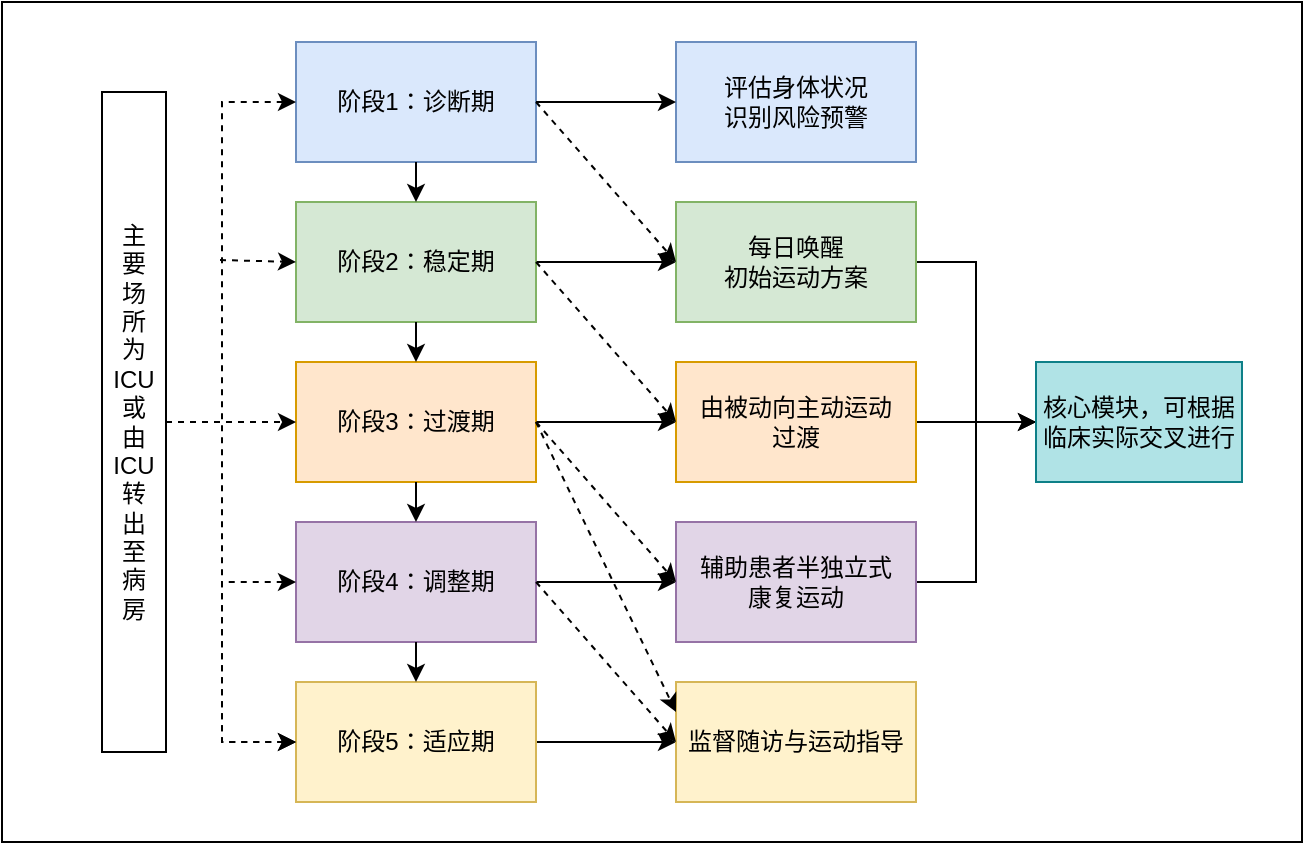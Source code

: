 <mxfile version="24.7.3" type="github">
  <diagram name="第 1 页" id="PPEabPkaA1npSvMyRoS8">
    <mxGraphModel dx="954" dy="606" grid="1" gridSize="10" guides="1" tooltips="1" connect="1" arrows="1" fold="1" page="1" pageScale="1" pageWidth="827" pageHeight="1169" math="0" shadow="0">
      <root>
        <mxCell id="0" />
        <mxCell id="1" parent="0" />
        <mxCell id="jnICCKzdoQ52eEPVMCQ--38" value="" style="rounded=0;whiteSpace=wrap;html=1;" vertex="1" parent="1">
          <mxGeometry x="30" y="50" width="650" height="420" as="geometry" />
        </mxCell>
        <mxCell id="jnICCKzdoQ52eEPVMCQ--12" style="edgeStyle=orthogonalEdgeStyle;rounded=0;orthogonalLoop=1;jettySize=auto;html=1;exitX=1;exitY=0.5;exitDx=0;exitDy=0;entryX=0;entryY=0.5;entryDx=0;entryDy=0;" edge="1" parent="1" source="jnICCKzdoQ52eEPVMCQ--1" target="jnICCKzdoQ52eEPVMCQ--7">
          <mxGeometry relative="1" as="geometry" />
        </mxCell>
        <mxCell id="jnICCKzdoQ52eEPVMCQ--1" value="阶段2：稳定期" style="rounded=0;whiteSpace=wrap;html=1;fillColor=#d5e8d4;strokeColor=#82b366;" vertex="1" parent="1">
          <mxGeometry x="177" y="150" width="120" height="60" as="geometry" />
        </mxCell>
        <mxCell id="jnICCKzdoQ52eEPVMCQ--2" value="阶段1：诊断期" style="rounded=0;whiteSpace=wrap;html=1;fillColor=#dae8fc;strokeColor=#6c8ebf;" vertex="1" parent="1">
          <mxGeometry x="177" y="70" width="120" height="60" as="geometry" />
        </mxCell>
        <mxCell id="jnICCKzdoQ52eEPVMCQ--13" value="" style="edgeStyle=orthogonalEdgeStyle;rounded=0;orthogonalLoop=1;jettySize=auto;html=1;" edge="1" parent="1" source="jnICCKzdoQ52eEPVMCQ--3" target="jnICCKzdoQ52eEPVMCQ--8">
          <mxGeometry relative="1" as="geometry" />
        </mxCell>
        <mxCell id="jnICCKzdoQ52eEPVMCQ--3" value="阶段3：过渡期" style="rounded=0;whiteSpace=wrap;html=1;fillColor=#ffe6cc;strokeColor=#d79b00;" vertex="1" parent="1">
          <mxGeometry x="177" y="230" width="120" height="60" as="geometry" />
        </mxCell>
        <mxCell id="jnICCKzdoQ52eEPVMCQ--17" style="edgeStyle=orthogonalEdgeStyle;rounded=0;orthogonalLoop=1;jettySize=auto;html=1;entryX=0;entryY=0.5;entryDx=0;entryDy=0;exitX=1;exitY=0.5;exitDx=0;exitDy=0;" edge="1" parent="1" source="jnICCKzdoQ52eEPVMCQ--4" target="jnICCKzdoQ52eEPVMCQ--9">
          <mxGeometry relative="1" as="geometry">
            <mxPoint x="327" y="410" as="sourcePoint" />
          </mxGeometry>
        </mxCell>
        <mxCell id="jnICCKzdoQ52eEPVMCQ--4" value="阶段4：调整期" style="rounded=0;whiteSpace=wrap;html=1;fillColor=#e1d5e7;strokeColor=#9673a6;" vertex="1" parent="1">
          <mxGeometry x="177" y="310" width="120" height="60" as="geometry" />
        </mxCell>
        <mxCell id="jnICCKzdoQ52eEPVMCQ--19" style="edgeStyle=orthogonalEdgeStyle;rounded=0;orthogonalLoop=1;jettySize=auto;html=1;exitX=1;exitY=0.5;exitDx=0;exitDy=0;" edge="1" parent="1" source="jnICCKzdoQ52eEPVMCQ--5">
          <mxGeometry relative="1" as="geometry">
            <mxPoint x="367" y="420" as="targetPoint" />
          </mxGeometry>
        </mxCell>
        <mxCell id="jnICCKzdoQ52eEPVMCQ--5" value="阶段5：适应期" style="rounded=0;whiteSpace=wrap;html=1;fillColor=#fff2cc;strokeColor=#d6b656;" vertex="1" parent="1">
          <mxGeometry x="177" y="390" width="120" height="60" as="geometry" />
        </mxCell>
        <mxCell id="jnICCKzdoQ52eEPVMCQ--6" value="评估身体状况&lt;div&gt;识别风险预警&lt;/div&gt;" style="rounded=0;whiteSpace=wrap;html=1;fillColor=#dae8fc;strokeColor=#6c8ebf;" vertex="1" parent="1">
          <mxGeometry x="367" y="70" width="120" height="60" as="geometry" />
        </mxCell>
        <mxCell id="jnICCKzdoQ52eEPVMCQ--29" style="edgeStyle=orthogonalEdgeStyle;rounded=0;orthogonalLoop=1;jettySize=auto;html=1;exitX=1;exitY=0.5;exitDx=0;exitDy=0;entryX=0;entryY=0.5;entryDx=0;entryDy=0;" edge="1" parent="1" source="jnICCKzdoQ52eEPVMCQ--7" target="jnICCKzdoQ52eEPVMCQ--28">
          <mxGeometry relative="1" as="geometry" />
        </mxCell>
        <mxCell id="jnICCKzdoQ52eEPVMCQ--7" value="每日唤醒&lt;div&gt;初始运动方案&lt;/div&gt;" style="rounded=0;whiteSpace=wrap;html=1;fillColor=#d5e8d4;strokeColor=#82b366;" vertex="1" parent="1">
          <mxGeometry x="367" y="150" width="120" height="60" as="geometry" />
        </mxCell>
        <mxCell id="jnICCKzdoQ52eEPVMCQ--32" style="edgeStyle=orthogonalEdgeStyle;rounded=0;orthogonalLoop=1;jettySize=auto;html=1;exitX=1;exitY=0.5;exitDx=0;exitDy=0;" edge="1" parent="1" source="jnICCKzdoQ52eEPVMCQ--8">
          <mxGeometry relative="1" as="geometry">
            <mxPoint x="567" y="260" as="targetPoint" />
          </mxGeometry>
        </mxCell>
        <mxCell id="jnICCKzdoQ52eEPVMCQ--8" value="由被动向主动运动&lt;div&gt;过渡&lt;/div&gt;" style="rounded=0;whiteSpace=wrap;html=1;fillColor=#ffe6cc;strokeColor=#d79b00;" vertex="1" parent="1">
          <mxGeometry x="367" y="230" width="120" height="60" as="geometry" />
        </mxCell>
        <mxCell id="jnICCKzdoQ52eEPVMCQ--31" style="edgeStyle=orthogonalEdgeStyle;rounded=0;orthogonalLoop=1;jettySize=auto;html=1;exitX=1;exitY=0.5;exitDx=0;exitDy=0;entryX=0;entryY=0.5;entryDx=0;entryDy=0;" edge="1" parent="1" source="jnICCKzdoQ52eEPVMCQ--9" target="jnICCKzdoQ52eEPVMCQ--28">
          <mxGeometry relative="1" as="geometry" />
        </mxCell>
        <mxCell id="jnICCKzdoQ52eEPVMCQ--9" value="辅助患者半独立式&lt;div&gt;康复运动&lt;/div&gt;" style="rounded=0;whiteSpace=wrap;html=1;fillColor=#e1d5e7;strokeColor=#9673a6;" vertex="1" parent="1">
          <mxGeometry x="367" y="310" width="120" height="60" as="geometry" />
        </mxCell>
        <mxCell id="jnICCKzdoQ52eEPVMCQ--10" value="监督随访与运动指导" style="rounded=0;whiteSpace=wrap;html=1;fillColor=#fff2cc;strokeColor=#d6b656;" vertex="1" parent="1">
          <mxGeometry x="367" y="390" width="120" height="60" as="geometry" />
        </mxCell>
        <mxCell id="jnICCKzdoQ52eEPVMCQ--11" value="" style="endArrow=classic;html=1;rounded=0;exitX=1;exitY=0.5;exitDx=0;exitDy=0;entryX=0;entryY=0.5;entryDx=0;entryDy=0;" edge="1" parent="1" source="jnICCKzdoQ52eEPVMCQ--2" target="jnICCKzdoQ52eEPVMCQ--6">
          <mxGeometry width="50" height="50" relative="1" as="geometry">
            <mxPoint x="357" y="300" as="sourcePoint" />
            <mxPoint x="407" y="250" as="targetPoint" />
          </mxGeometry>
        </mxCell>
        <mxCell id="jnICCKzdoQ52eEPVMCQ--15" value="" style="endArrow=classic;html=1;rounded=0;entryX=0;entryY=0.5;entryDx=0;entryDy=0;exitX=1;exitY=0.5;exitDx=0;exitDy=0;dashed=1;" edge="1" parent="1" source="jnICCKzdoQ52eEPVMCQ--3" target="jnICCKzdoQ52eEPVMCQ--9">
          <mxGeometry width="50" height="50" relative="1" as="geometry">
            <mxPoint x="357" y="300" as="sourcePoint" />
            <mxPoint x="407" y="250" as="targetPoint" />
          </mxGeometry>
        </mxCell>
        <mxCell id="jnICCKzdoQ52eEPVMCQ--16" value="" style="endArrow=classic;html=1;rounded=0;entryX=0;entryY=0.25;entryDx=0;entryDy=0;dashed=1;" edge="1" parent="1" target="jnICCKzdoQ52eEPVMCQ--10">
          <mxGeometry width="50" height="50" relative="1" as="geometry">
            <mxPoint x="297" y="260" as="sourcePoint" />
            <mxPoint x="407" y="250" as="targetPoint" />
          </mxGeometry>
        </mxCell>
        <mxCell id="jnICCKzdoQ52eEPVMCQ--18" value="" style="endArrow=classic;html=1;rounded=0;exitX=1;exitY=0.5;exitDx=0;exitDy=0;entryX=0;entryY=0.5;entryDx=0;entryDy=0;dashed=1;" edge="1" parent="1" source="jnICCKzdoQ52eEPVMCQ--4" target="jnICCKzdoQ52eEPVMCQ--10">
          <mxGeometry width="50" height="50" relative="1" as="geometry">
            <mxPoint x="357" y="300" as="sourcePoint" />
            <mxPoint x="407" y="250" as="targetPoint" />
          </mxGeometry>
        </mxCell>
        <mxCell id="jnICCKzdoQ52eEPVMCQ--20" value="" style="endArrow=classic;html=1;rounded=0;exitX=0.5;exitY=1;exitDx=0;exitDy=0;entryX=0.5;entryY=0;entryDx=0;entryDy=0;" edge="1" parent="1" source="jnICCKzdoQ52eEPVMCQ--2" target="jnICCKzdoQ52eEPVMCQ--1">
          <mxGeometry width="50" height="50" relative="1" as="geometry">
            <mxPoint x="357" y="300" as="sourcePoint" />
            <mxPoint x="407" y="250" as="targetPoint" />
          </mxGeometry>
        </mxCell>
        <mxCell id="jnICCKzdoQ52eEPVMCQ--21" value="" style="endArrow=classic;html=1;rounded=0;exitX=0.5;exitY=1;exitDx=0;exitDy=0;entryX=0.5;entryY=0;entryDx=0;entryDy=0;" edge="1" parent="1" source="jnICCKzdoQ52eEPVMCQ--1" target="jnICCKzdoQ52eEPVMCQ--3">
          <mxGeometry width="50" height="50" relative="1" as="geometry">
            <mxPoint x="247" y="140" as="sourcePoint" />
            <mxPoint x="247" y="160" as="targetPoint" />
          </mxGeometry>
        </mxCell>
        <mxCell id="jnICCKzdoQ52eEPVMCQ--23" value="" style="endArrow=classic;html=1;rounded=0;exitX=1;exitY=0.5;exitDx=0;exitDy=0;entryX=0;entryY=0.5;entryDx=0;entryDy=0;dashed=1;" edge="1" parent="1" source="jnICCKzdoQ52eEPVMCQ--1" target="jnICCKzdoQ52eEPVMCQ--8">
          <mxGeometry width="50" height="50" relative="1" as="geometry">
            <mxPoint x="357" y="300" as="sourcePoint" />
            <mxPoint x="407" y="250" as="targetPoint" />
          </mxGeometry>
        </mxCell>
        <mxCell id="jnICCKzdoQ52eEPVMCQ--25" value="" style="endArrow=classic;html=1;rounded=0;exitX=0.5;exitY=1;exitDx=0;exitDy=0;entryX=0.5;entryY=0;entryDx=0;entryDy=0;" edge="1" parent="1" source="jnICCKzdoQ52eEPVMCQ--3" target="jnICCKzdoQ52eEPVMCQ--4">
          <mxGeometry width="50" height="50" relative="1" as="geometry">
            <mxPoint x="357" y="300" as="sourcePoint" />
            <mxPoint x="407" y="250" as="targetPoint" />
          </mxGeometry>
        </mxCell>
        <mxCell id="jnICCKzdoQ52eEPVMCQ--26" value="" style="endArrow=classic;html=1;rounded=0;exitX=0.5;exitY=1;exitDx=0;exitDy=0;" edge="1" parent="1" source="jnICCKzdoQ52eEPVMCQ--4" target="jnICCKzdoQ52eEPVMCQ--5">
          <mxGeometry width="50" height="50" relative="1" as="geometry">
            <mxPoint x="357" y="300" as="sourcePoint" />
            <mxPoint x="407" y="250" as="targetPoint" />
          </mxGeometry>
        </mxCell>
        <mxCell id="jnICCKzdoQ52eEPVMCQ--27" value="" style="endArrow=classic;html=1;rounded=0;exitX=1;exitY=0.5;exitDx=0;exitDy=0;entryX=0;entryY=0.5;entryDx=0;entryDy=0;dashed=1;" edge="1" parent="1" source="jnICCKzdoQ52eEPVMCQ--2" target="jnICCKzdoQ52eEPVMCQ--7">
          <mxGeometry width="50" height="50" relative="1" as="geometry">
            <mxPoint x="357" y="300" as="sourcePoint" />
            <mxPoint x="407" y="250" as="targetPoint" />
          </mxGeometry>
        </mxCell>
        <mxCell id="jnICCKzdoQ52eEPVMCQ--28" value="核心模块，可根据临床实际交叉进行" style="rounded=0;whiteSpace=wrap;html=1;fillColor=#b0e3e6;strokeColor=#0e8088;" vertex="1" parent="1">
          <mxGeometry x="547" y="230" width="103" height="60" as="geometry" />
        </mxCell>
        <mxCell id="jnICCKzdoQ52eEPVMCQ--33" value="" style="endArrow=classic;startArrow=classic;html=1;rounded=0;exitX=0;exitY=0.5;exitDx=0;exitDy=0;entryX=0;entryY=0.5;entryDx=0;entryDy=0;dashed=1;" edge="1" parent="1" source="jnICCKzdoQ52eEPVMCQ--5" target="jnICCKzdoQ52eEPVMCQ--2">
          <mxGeometry width="50" height="50" relative="1" as="geometry">
            <mxPoint x="270" y="300" as="sourcePoint" />
            <mxPoint x="170" y="100" as="targetPoint" />
            <Array as="points">
              <mxPoint x="140" y="420" />
              <mxPoint x="140" y="100" />
            </Array>
          </mxGeometry>
        </mxCell>
        <mxCell id="jnICCKzdoQ52eEPVMCQ--34" value="" style="endArrow=classic;startArrow=classic;html=1;rounded=0;exitX=0;exitY=0.5;exitDx=0;exitDy=0;entryX=0;entryY=0.5;entryDx=0;entryDy=0;dashed=1;" edge="1" parent="1" source="jnICCKzdoQ52eEPVMCQ--5" target="jnICCKzdoQ52eEPVMCQ--4">
          <mxGeometry width="50" height="50" relative="1" as="geometry">
            <mxPoint x="187" y="430" as="sourcePoint" />
            <mxPoint x="187" y="110" as="targetPoint" />
            <Array as="points">
              <mxPoint x="140" y="420" />
              <mxPoint x="140" y="370" />
              <mxPoint x="140" y="340" />
            </Array>
          </mxGeometry>
        </mxCell>
        <mxCell id="jnICCKzdoQ52eEPVMCQ--35" value="" style="endArrow=classic;html=1;rounded=0;dashed=1;exitX=1;exitY=0.5;exitDx=0;exitDy=0;" edge="1" parent="1" source="jnICCKzdoQ52eEPVMCQ--37" target="jnICCKzdoQ52eEPVMCQ--3">
          <mxGeometry width="50" height="50" relative="1" as="geometry">
            <mxPoint x="120" y="260" as="sourcePoint" />
            <mxPoint x="178" y="260" as="targetPoint" />
            <Array as="points">
              <mxPoint x="170" y="260" />
            </Array>
          </mxGeometry>
        </mxCell>
        <mxCell id="jnICCKzdoQ52eEPVMCQ--36" value="" style="endArrow=classic;html=1;rounded=0;dashed=1;entryX=0;entryY=0.5;entryDx=0;entryDy=0;" edge="1" parent="1" target="jnICCKzdoQ52eEPVMCQ--1">
          <mxGeometry width="50" height="50" relative="1" as="geometry">
            <mxPoint x="139" y="179" as="sourcePoint" />
            <mxPoint x="179" y="179" as="targetPoint" />
          </mxGeometry>
        </mxCell>
        <mxCell id="jnICCKzdoQ52eEPVMCQ--37" value="主&lt;div&gt;要&lt;/div&gt;&lt;div&gt;场&lt;/div&gt;&lt;div&gt;所&lt;/div&gt;&lt;div&gt;为ICU或&lt;/div&gt;&lt;div&gt;由ICU转&lt;/div&gt;&lt;div&gt;出&lt;/div&gt;&lt;div&gt;至&lt;/div&gt;&lt;div&gt;病&lt;/div&gt;&lt;div&gt;房&lt;/div&gt;" style="rounded=0;whiteSpace=wrap;html=1;" vertex="1" parent="1">
          <mxGeometry x="80" y="95" width="32" height="330" as="geometry" />
        </mxCell>
      </root>
    </mxGraphModel>
  </diagram>
</mxfile>
